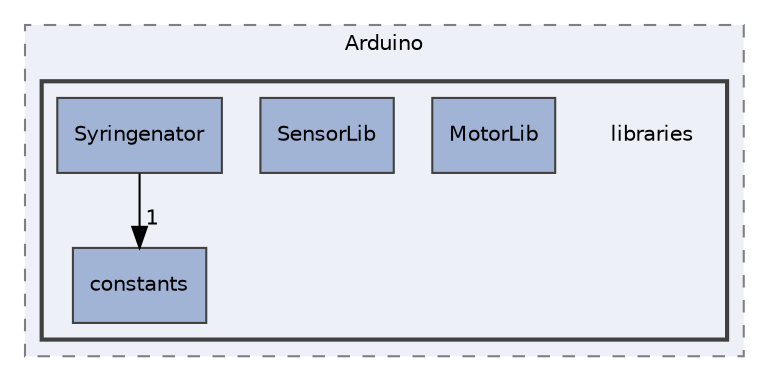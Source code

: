 digraph "src/Arduino/libraries"
{
 // LATEX_PDF_SIZE
  edge [fontname="Helvetica",fontsize="10",labelfontname="Helvetica",labelfontsize="10"];
  node [fontname="Helvetica",fontsize="10",shape=record];
  compound=true
  subgraph clusterdir_f958e8ac58b19dadf38a4a7b4cb38a1f {
    graph [ bgcolor="#edf0f7", pencolor="grey50", style="filled,dashed,", label="Arduino", fontname="Helvetica", fontsize="10", URL="dir_f958e8ac58b19dadf38a4a7b4cb38a1f.html"]
  subgraph clusterdir_f99f708cec72a15cd88662dbbe55aa94 {
    graph [ bgcolor="#edf0f7", pencolor="grey25", style="filled,bold,", label="", fontname="Helvetica", fontsize="10", URL="dir_f99f708cec72a15cd88662dbbe55aa94.html"]
    dir_f99f708cec72a15cd88662dbbe55aa94 [shape=plaintext, label="libraries"];
  dir_ea4ffa1d321717fac9950cd74deab854 [shape=box, label="constants", style="filled,", fillcolor="#a2b4d6", color="grey25", URL="dir_ea4ffa1d321717fac9950cd74deab854.html"];
  dir_20de4456c5f70f39882455662a3ce0f5 [shape=box, label="MotorLib", style="filled,", fillcolor="#a2b4d6", color="grey25", URL="dir_20de4456c5f70f39882455662a3ce0f5.html"];
  dir_591c83dd80654c5e0b1c8639cee82bbf [shape=box, label="SensorLib", style="filled,", fillcolor="#a2b4d6", color="grey25", URL="dir_591c83dd80654c5e0b1c8639cee82bbf.html"];
  dir_3e4fc08e48257a7f8ccee57e8fc5d26a [shape=box, label="Syringenator", style="filled,", fillcolor="#a2b4d6", color="grey25", URL="dir_3e4fc08e48257a7f8ccee57e8fc5d26a.html"];
  }
  }
  dir_3e4fc08e48257a7f8ccee57e8fc5d26a->dir_ea4ffa1d321717fac9950cd74deab854 [headlabel="1", labeldistance=1.5 headhref="dir_000013_000002.html"];
}

